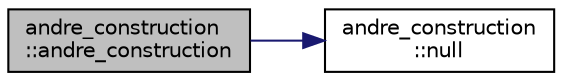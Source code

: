 digraph "andre_construction::andre_construction"
{
  edge [fontname="Helvetica",fontsize="10",labelfontname="Helvetica",labelfontsize="10"];
  node [fontname="Helvetica",fontsize="10",shape=record];
  rankdir="LR";
  Node0 [label="andre_construction\l::andre_construction",height=0.2,width=0.4,color="black", fillcolor="grey75", style="filled", fontcolor="black"];
  Node0 -> Node1 [color="midnightblue",fontsize="10",style="solid",fontname="Helvetica"];
  Node1 [label="andre_construction\l::null",height=0.2,width=0.4,color="black", fillcolor="white", style="filled",URL="$d2/d32/classandre__construction.html#a34ed31ea42d620add994069c7ecfa4d3"];
}
